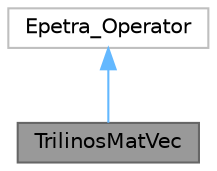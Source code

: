 digraph "TrilinosMatVec"
{
 // LATEX_PDF_SIZE
  bgcolor="transparent";
  edge [fontname=Helvetica,fontsize=10,labelfontname=Helvetica,labelfontsize=10];
  node [fontname=Helvetica,fontsize=10,shape=box,height=0.2,width=0.4];
  Node1 [id="Node000001",label="TrilinosMatVec",height=0.2,width=0.4,color="gray40", fillcolor="grey60", style="filled", fontcolor="black",tooltip="This class implements the pure virtual class Epetra_Operator for the AztecOO iterative solve which on..."];
  Node2 -> Node1 [id="edge1_Node000001_Node000002",dir="back",color="steelblue1",style="solid",tooltip=" "];
  Node2 [id="Node000002",label="Epetra_Operator",height=0.2,width=0.4,color="grey75", fillcolor="white", style="filled",tooltip=" "];
}
